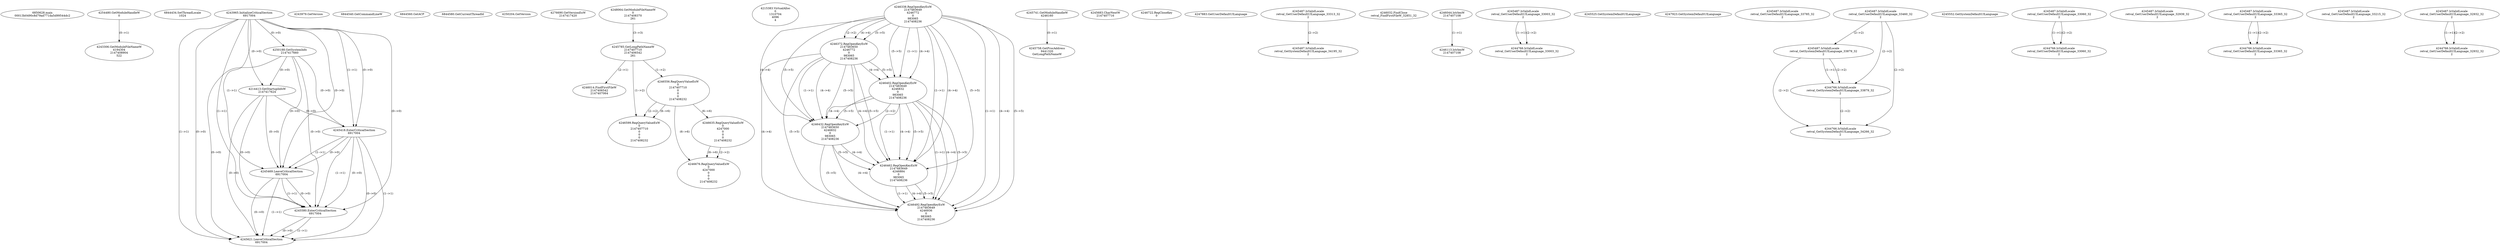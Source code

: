 // Global SCDG with merge call
digraph {
	0 [label="6850628.main
00013b0490c8d79ad771da5d99544dc2"]
	1 [label="4254480.GetModuleHandleW
0"]
	2 [label="6844434.SetThreadLocale
1024"]
	3 [label="4243965.InitializeCriticalSection
6917004"]
	4 [label="4243979.GetVersion
"]
	5 [label="4250188.GetSystemInfo
2147417660"]
	3 -> 5 [label="(0-->0)"]
	6 [label="6844540.GetCommandLineW
"]
	7 [label="4214413.GetStartupInfoW
2147417624"]
	3 -> 7 [label="(0-->0)"]
	5 -> 7 [label="(0-->0)"]
	8 [label="6844560.GetACP
"]
	9 [label="6844580.GetCurrentThreadId
"]
	10 [label="4250204.GetVersion
"]
	11 [label="4276690.GetVersionExW
2147417420"]
	12 [label="4243306.GetModuleFileNameW
4194304
2147408904
522"]
	1 -> 12 [label="(0-->1)"]
	13 [label="4248064.GetModuleFileNameW
0
2147408370
261"]
	14 [label="4215383.VirtualAlloc
0
1310704
4096
4"]
	15 [label="4246338.RegOpenKeyExW
2147483649
4246772
0
983065
2147408236"]
	16 [label="4246372.RegOpenKeyExW
2147483650
4246772
0
983065
2147408236"]
	15 -> 16 [label="(2-->2)"]
	15 -> 16 [label="(4-->4)"]
	15 -> 16 [label="(5-->5)"]
	17 [label="4246402.RegOpenKeyExW
2147483649
4246832
0
983065
2147408236"]
	15 -> 17 [label="(1-->1)"]
	15 -> 17 [label="(4-->4)"]
	16 -> 17 [label="(4-->4)"]
	15 -> 17 [label="(5-->5)"]
	16 -> 17 [label="(5-->5)"]
	18 [label="4245741.GetModuleHandleW
4246160"]
	19 [label="4245758.GetProcAddress
9441320
GetLongPathNameW"]
	18 -> 19 [label="(0-->1)"]
	20 [label="4245785.GetLongPathNameW
2147407710
2147406542
261"]
	13 -> 20 [label="(3-->3)"]
	21 [label="4245683.CharNextW
2147407716"]
	22 [label="4246014.FindFirstFileW
2147406542
2147407064"]
	20 -> 22 [label="(2-->1)"]
	23 [label="4246556.RegQueryValueExW
0
2147407710
0
0
0
2147408232"]
	20 -> 23 [label="(1-->2)"]
	24 [label="4246635.RegQueryValueExW
0
4247000
0
0
0
2147408232"]
	23 -> 24 [label="(6-->6)"]
	25 [label="4246722.RegCloseKey
0"]
	26 [label="4247883.GetUserDefaultUILanguage
"]
	27 [label="4245418.EnterCriticalSection
6917004"]
	3 -> 27 [label="(1-->1)"]
	3 -> 27 [label="(0-->0)"]
	5 -> 27 [label="(0-->0)"]
	7 -> 27 [label="(0-->0)"]
	28 [label="4245469.LeaveCriticalSection
6917004"]
	3 -> 28 [label="(1-->1)"]
	27 -> 28 [label="(1-->1)"]
	3 -> 28 [label="(0-->0)"]
	5 -> 28 [label="(0-->0)"]
	7 -> 28 [label="(0-->0)"]
	27 -> 28 [label="(0-->0)"]
	29 [label="4245487.IsValidLocale
retval_GetUserDefaultUILanguage_33313_32
2"]
	30 [label="4246032.FindClose
retval_FindFirstFileW_32851_32"]
	31 [label="4246044.lstrlenW
2147407108"]
	32 [label="4246113.lstrlenW
2147407108"]
	31 -> 32 [label="(1-->1)"]
	33 [label="4246599.RegQueryValueExW
0
2147407710
0
0
0
2147408232"]
	20 -> 33 [label="(1-->2)"]
	23 -> 33 [label="(2-->2)"]
	23 -> 33 [label="(6-->6)"]
	34 [label="4245487.IsValidLocale
retval_GetUserDefaultUILanguage_33003_32
2"]
	35 [label="4244766.IsValidLocale
retval_GetUserDefaultUILanguage_33003_32
2"]
	34 -> 35 [label="(1-->1)"]
	34 -> 35 [label="(2-->2)"]
	36 [label="4245525.GetSystemDefaultUILanguage
"]
	37 [label="4245580.EnterCriticalSection
6917004"]
	3 -> 37 [label="(1-->1)"]
	27 -> 37 [label="(1-->1)"]
	28 -> 37 [label="(1-->1)"]
	3 -> 37 [label="(0-->0)"]
	5 -> 37 [label="(0-->0)"]
	7 -> 37 [label="(0-->0)"]
	27 -> 37 [label="(0-->0)"]
	28 -> 37 [label="(0-->0)"]
	38 [label="4245621.LeaveCriticalSection
6917004"]
	3 -> 38 [label="(1-->1)"]
	27 -> 38 [label="(1-->1)"]
	28 -> 38 [label="(1-->1)"]
	37 -> 38 [label="(1-->1)"]
	3 -> 38 [label="(0-->0)"]
	5 -> 38 [label="(0-->0)"]
	7 -> 38 [label="(0-->0)"]
	27 -> 38 [label="(0-->0)"]
	28 -> 38 [label="(0-->0)"]
	37 -> 38 [label="(0-->0)"]
	39 [label="4247923.GetSystemDefaultUILanguage
"]
	40 [label="4245487.IsValidLocale
retval_GetSystemDefaultUILanguage_34195_32
2"]
	29 -> 40 [label="(2-->2)"]
	41 [label="4245487.IsValidLocale
retval_GetUserDefaultUILanguage_33785_32
2"]
	42 [label="4246432.RegOpenKeyExW
2147483650
4246832
0
983065
2147408236"]
	16 -> 42 [label="(1-->1)"]
	17 -> 42 [label="(2-->2)"]
	15 -> 42 [label="(4-->4)"]
	16 -> 42 [label="(4-->4)"]
	17 -> 42 [label="(4-->4)"]
	15 -> 42 [label="(5-->5)"]
	16 -> 42 [label="(5-->5)"]
	17 -> 42 [label="(5-->5)"]
	43 [label="4246462.RegOpenKeyExW
2147483649
4246884
0
983065
2147408236"]
	15 -> 43 [label="(1-->1)"]
	17 -> 43 [label="(1-->1)"]
	15 -> 43 [label="(4-->4)"]
	16 -> 43 [label="(4-->4)"]
	17 -> 43 [label="(4-->4)"]
	42 -> 43 [label="(4-->4)"]
	15 -> 43 [label="(5-->5)"]
	16 -> 43 [label="(5-->5)"]
	17 -> 43 [label="(5-->5)"]
	42 -> 43 [label="(5-->5)"]
	44 [label="4246492.RegOpenKeyExW
2147483649
4246936
0
983065
2147408236"]
	15 -> 44 [label="(1-->1)"]
	17 -> 44 [label="(1-->1)"]
	43 -> 44 [label="(1-->1)"]
	15 -> 44 [label="(4-->4)"]
	16 -> 44 [label="(4-->4)"]
	17 -> 44 [label="(4-->4)"]
	42 -> 44 [label="(4-->4)"]
	43 -> 44 [label="(4-->4)"]
	15 -> 44 [label="(5-->5)"]
	16 -> 44 [label="(5-->5)"]
	17 -> 44 [label="(5-->5)"]
	42 -> 44 [label="(5-->5)"]
	43 -> 44 [label="(5-->5)"]
	45 [label="4245487.IsValidLocale
retval_GetUserDefaultUILanguage_33460_32
2"]
	46 [label="4245487.IsValidLocale
retval_GetSystemDefaultUILanguage_33879_32
2"]
	45 -> 46 [label="(2-->2)"]
	47 [label="4244766.IsValidLocale
retval_GetSystemDefaultUILanguage_33879_32
2"]
	46 -> 47 [label="(1-->1)"]
	45 -> 47 [label="(2-->2)"]
	46 -> 47 [label="(2-->2)"]
	48 [label="4245552.GetSystemDefaultUILanguage
"]
	49 [label="4244766.IsValidLocale
retval_GetSystemDefaultUILanguage_34266_32
2"]
	45 -> 49 [label="(2-->2)"]
	46 -> 49 [label="(2-->2)"]
	47 -> 49 [label="(2-->2)"]
	50 [label="4245487.IsValidLocale
retval_GetUserDefaultUILanguage_33060_32
2"]
	51 [label="4244766.IsValidLocale
retval_GetUserDefaultUILanguage_33060_32
2"]
	50 -> 51 [label="(1-->1)"]
	50 -> 51 [label="(2-->2)"]
	52 [label="4245487.IsValidLocale
retval_GetUserDefaultUILanguage_32939_32
2"]
	53 [label="4245487.IsValidLocale
retval_GetUserDefaultUILanguage_33365_32
2"]
	54 [label="4245487.IsValidLocale
retval_GetUserDefaultUILanguage_33215_32
2"]
	55 [label="4246676.RegQueryValueExW
0
4247000
0
0
0
2147408232"]
	24 -> 55 [label="(2-->2)"]
	23 -> 55 [label="(6-->6)"]
	24 -> 55 [label="(6-->6)"]
	56 [label="4245487.IsValidLocale
retval_GetUserDefaultUILanguage_32932_32
2"]
	57 [label="4244766.IsValidLocale
retval_GetUserDefaultUILanguage_33365_32
2"]
	53 -> 57 [label="(1-->1)"]
	53 -> 57 [label="(2-->2)"]
	58 [label="4244766.IsValidLocale
retval_GetUserDefaultUILanguage_32932_32
2"]
	56 -> 58 [label="(1-->1)"]
	56 -> 58 [label="(2-->2)"]
}
